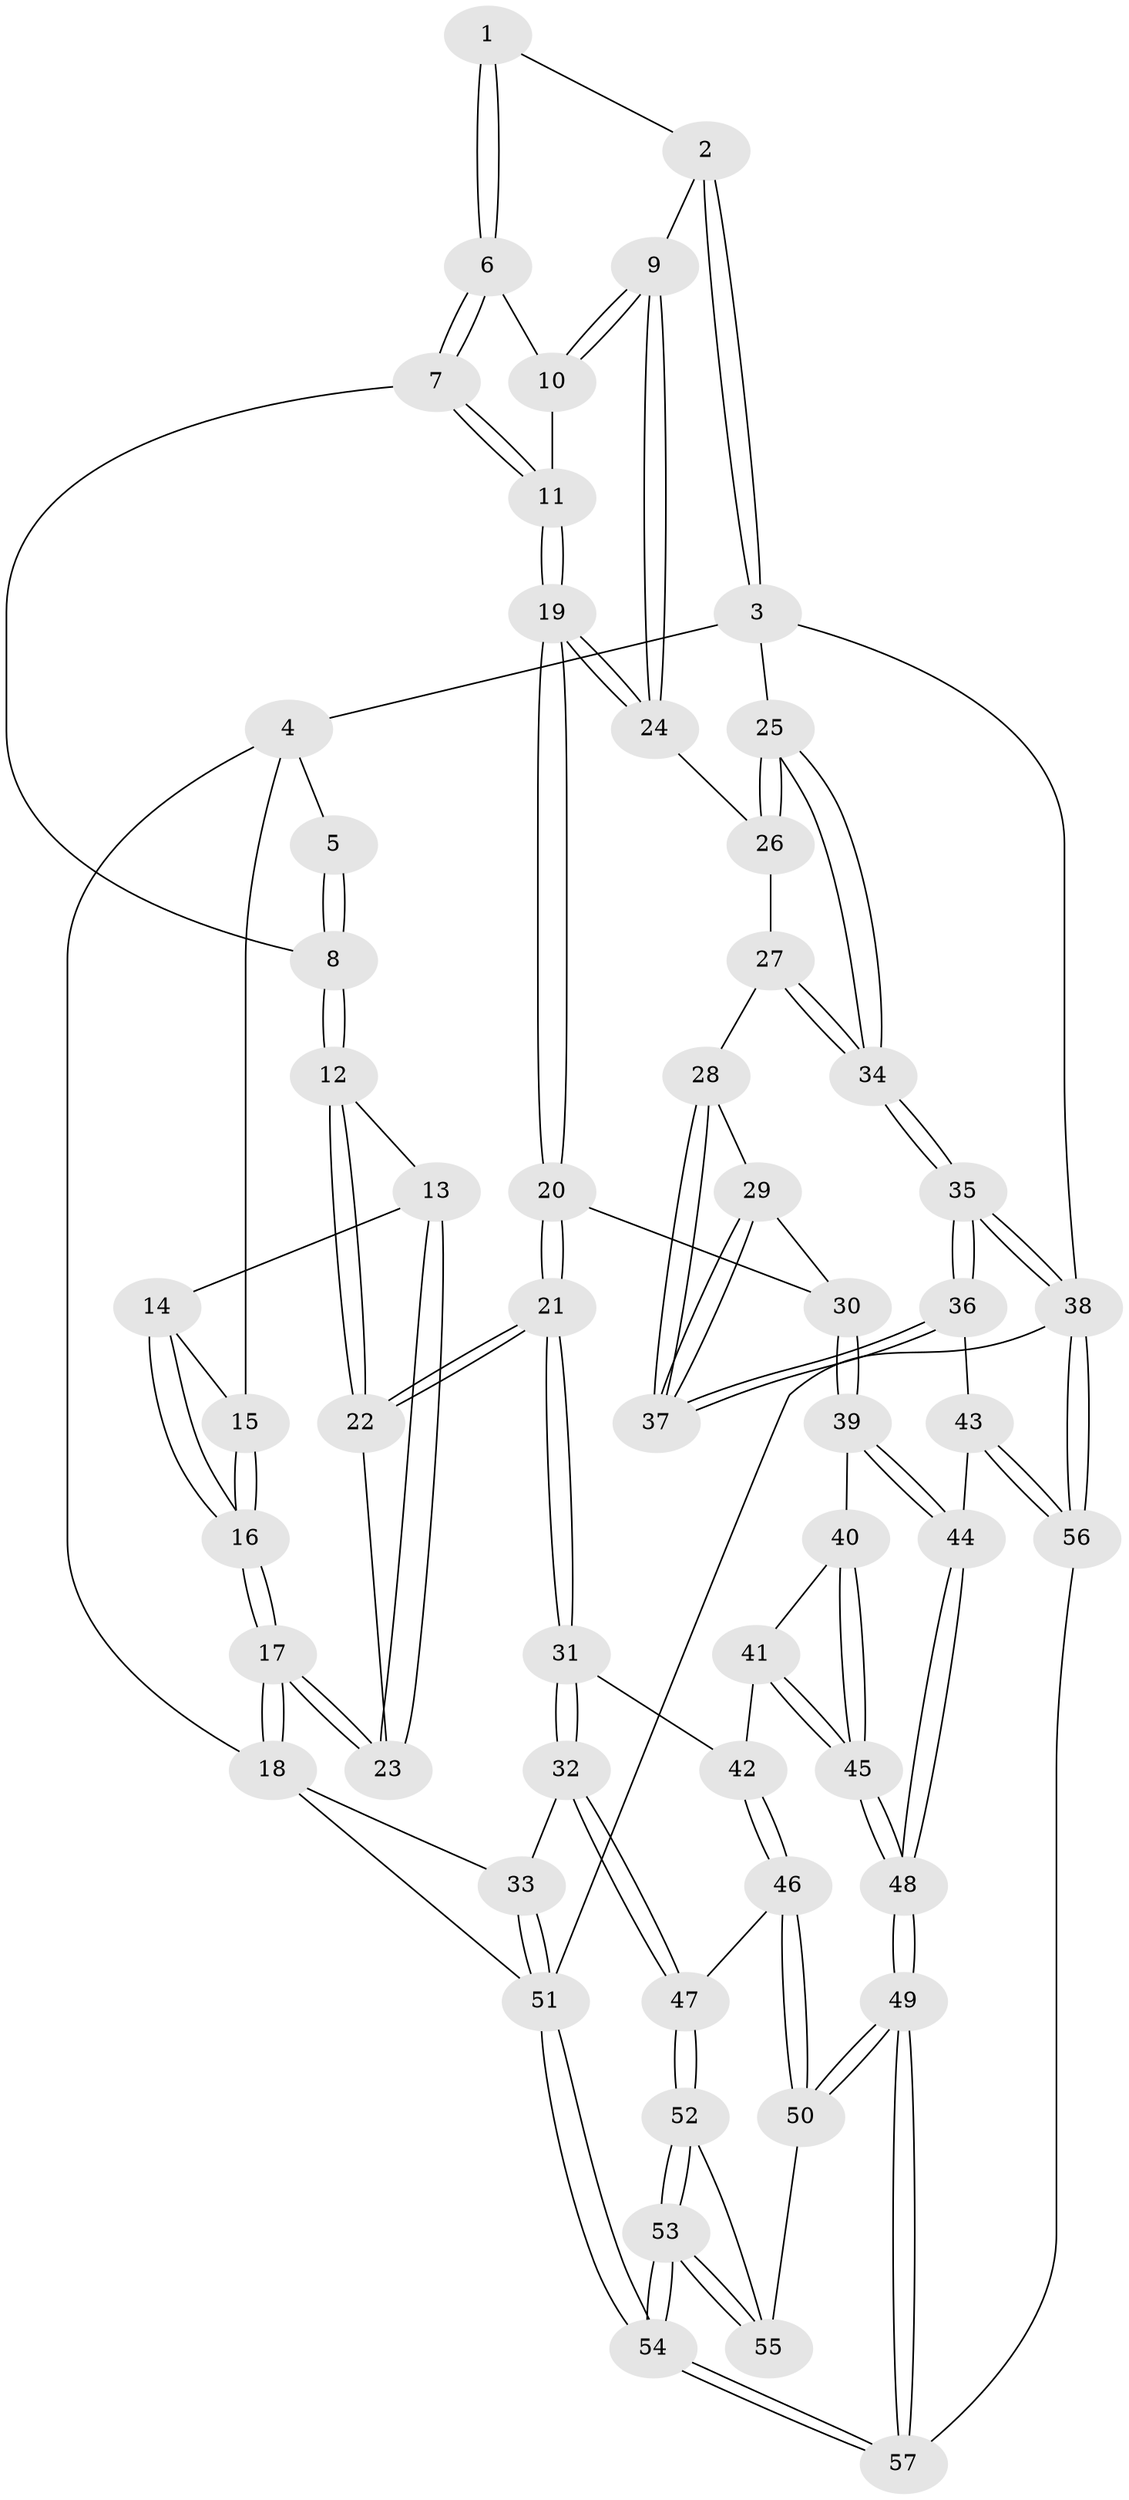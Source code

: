 // coarse degree distribution, {2: 0.045454545454545456, 4: 0.2727272727272727, 5: 0.09090909090909091, 3: 0.36363636363636365, 7: 0.09090909090909091, 6: 0.09090909090909091, 8: 0.045454545454545456}
// Generated by graph-tools (version 1.1) at 2025/06/03/04/25 22:06:46]
// undirected, 57 vertices, 139 edges
graph export_dot {
graph [start="1"]
  node [color=gray90,style=filled];
  1 [pos="+0.9169561706506655+0"];
  2 [pos="+1+0"];
  3 [pos="+1+0"];
  4 [pos="+0+0"];
  5 [pos="+0.4775680299620106+0"];
  6 [pos="+0.7637183021197924+0.08391296120357582"];
  7 [pos="+0.4808819127013452+0.06660899634507951"];
  8 [pos="+0.4633381117219255+0.052461204788990426"];
  9 [pos="+0.8360789950720713+0.3753128767387852"];
  10 [pos="+0.762607755823578+0.0974436086714157"];
  11 [pos="+0.5912888280906522+0.18487574841889004"];
  12 [pos="+0.39093000236589714+0.12876452451804876"];
  13 [pos="+0.31782794292630756+0.14425889521801152"];
  14 [pos="+0.18595257674358642+0.14538279230487228"];
  15 [pos="+0+0"];
  16 [pos="+0.07027433329839394+0.31967700433896135"];
  17 [pos="+0.006566337871784147+0.44123105523186557"];
  18 [pos="+0+0.4802932222839231"];
  19 [pos="+0.7358796169805478+0.43499358929059495"];
  20 [pos="+0.7151964354973951+0.4597476155180626"];
  21 [pos="+0.5308604063180147+0.5422221815117939"];
  22 [pos="+0.4196034334831685+0.4549768967747127"];
  23 [pos="+0.22270215222886391+0.4295717927361787"];
  24 [pos="+0.8360156673727482+0.3862619376495668"];
  25 [pos="+1+0.3752577535976102"];
  26 [pos="+0.8906944103811718+0.38969172907892247"];
  27 [pos="+0.9735826316798124+0.6606316307932003"];
  28 [pos="+0.9717521238125586+0.6613047695099006"];
  29 [pos="+0.8766186948196285+0.6802218574020882"];
  30 [pos="+0.8068436029368385+0.6426171308250707"];
  31 [pos="+0.5264319572074276+0.5552693346810992"];
  32 [pos="+0.17365632839780676+0.7681927318429767"];
  33 [pos="+0+0.6389722069513207"];
  34 [pos="+1+0.7271245649875937"];
  35 [pos="+1+0.8651736458551645"];
  36 [pos="+0.977116373485017+0.8467543980898411"];
  37 [pos="+0.9396989066702321+0.7757943623274728"];
  38 [pos="+1+1"];
  39 [pos="+0.787723902974796+0.7916865207082789"];
  40 [pos="+0.7115952890017162+0.800061162623427"];
  41 [pos="+0.611834447095423+0.7534605623111861"];
  42 [pos="+0.5408602330555841+0.693802129838795"];
  43 [pos="+0.9013134581577047+0.8748542987309063"];
  44 [pos="+0.8393515832259949+0.8636699154354089"];
  45 [pos="+0.6765873910711717+0.9573038393526759"];
  46 [pos="+0.4897196182467185+0.8379034311179722"];
  47 [pos="+0.18010084516245664+0.7798936060913834"];
  48 [pos="+0.6778403926254364+1"];
  49 [pos="+0.6145222542445965+1"];
  50 [pos="+0.48838794448524114+0.9029638207523529"];
  51 [pos="+0+1"];
  52 [pos="+0.20604028681448353+0.8651294915545733"];
  53 [pos="+0.21966457228614858+1"];
  54 [pos="+0.16703376047238486+1"];
  55 [pos="+0.4746733630279618+0.9054295360070177"];
  56 [pos="+0.8558184939777068+1"];
  57 [pos="+0.6183531336556745+1"];
  1 -- 2;
  1 -- 6;
  1 -- 6;
  2 -- 3;
  2 -- 3;
  2 -- 9;
  3 -- 4;
  3 -- 25;
  3 -- 38;
  4 -- 5;
  4 -- 15;
  4 -- 18;
  5 -- 8;
  5 -- 8;
  6 -- 7;
  6 -- 7;
  6 -- 10;
  7 -- 8;
  7 -- 11;
  7 -- 11;
  8 -- 12;
  8 -- 12;
  9 -- 10;
  9 -- 10;
  9 -- 24;
  9 -- 24;
  10 -- 11;
  11 -- 19;
  11 -- 19;
  12 -- 13;
  12 -- 22;
  12 -- 22;
  13 -- 14;
  13 -- 23;
  13 -- 23;
  14 -- 15;
  14 -- 16;
  14 -- 16;
  15 -- 16;
  15 -- 16;
  16 -- 17;
  16 -- 17;
  17 -- 18;
  17 -- 18;
  17 -- 23;
  17 -- 23;
  18 -- 33;
  18 -- 51;
  19 -- 20;
  19 -- 20;
  19 -- 24;
  19 -- 24;
  20 -- 21;
  20 -- 21;
  20 -- 30;
  21 -- 22;
  21 -- 22;
  21 -- 31;
  21 -- 31;
  22 -- 23;
  24 -- 26;
  25 -- 26;
  25 -- 26;
  25 -- 34;
  25 -- 34;
  26 -- 27;
  27 -- 28;
  27 -- 34;
  27 -- 34;
  28 -- 29;
  28 -- 37;
  28 -- 37;
  29 -- 30;
  29 -- 37;
  29 -- 37;
  30 -- 39;
  30 -- 39;
  31 -- 32;
  31 -- 32;
  31 -- 42;
  32 -- 33;
  32 -- 47;
  32 -- 47;
  33 -- 51;
  33 -- 51;
  34 -- 35;
  34 -- 35;
  35 -- 36;
  35 -- 36;
  35 -- 38;
  35 -- 38;
  36 -- 37;
  36 -- 37;
  36 -- 43;
  38 -- 56;
  38 -- 56;
  38 -- 51;
  39 -- 40;
  39 -- 44;
  39 -- 44;
  40 -- 41;
  40 -- 45;
  40 -- 45;
  41 -- 42;
  41 -- 45;
  41 -- 45;
  42 -- 46;
  42 -- 46;
  43 -- 44;
  43 -- 56;
  43 -- 56;
  44 -- 48;
  44 -- 48;
  45 -- 48;
  45 -- 48;
  46 -- 47;
  46 -- 50;
  46 -- 50;
  47 -- 52;
  47 -- 52;
  48 -- 49;
  48 -- 49;
  49 -- 50;
  49 -- 50;
  49 -- 57;
  49 -- 57;
  50 -- 55;
  51 -- 54;
  51 -- 54;
  52 -- 53;
  52 -- 53;
  52 -- 55;
  53 -- 54;
  53 -- 54;
  53 -- 55;
  53 -- 55;
  54 -- 57;
  54 -- 57;
  56 -- 57;
}
